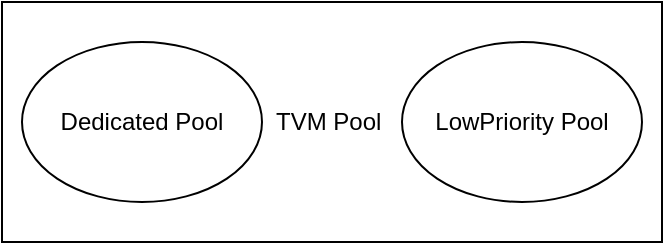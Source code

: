 <mxfile version="13.6.2" type="github">
  <diagram id="dCHcs1xFXrtLgSI9lg_W" name="Page-1">
    <mxGraphModel dx="1422" dy="762" grid="1" gridSize="10" guides="1" tooltips="1" connect="1" arrows="1" fold="1" page="1" pageScale="1" pageWidth="850" pageHeight="1100" math="0" shadow="0">
      <root>
        <mxCell id="0" />
        <mxCell id="1" parent="0" />
        <mxCell id="HskD_8p6qhML8TpnokmM-5" value="TVM Pool&amp;nbsp;" style="rounded=0;whiteSpace=wrap;html=1;" vertex="1" parent="1">
          <mxGeometry x="170" y="710" width="330" height="120" as="geometry" />
        </mxCell>
        <mxCell id="HskD_8p6qhML8TpnokmM-6" value="Dedicated Pool" style="ellipse;whiteSpace=wrap;html=1;" vertex="1" parent="1">
          <mxGeometry x="180" y="730" width="120" height="80" as="geometry" />
        </mxCell>
        <mxCell id="HskD_8p6qhML8TpnokmM-7" value="LowPriority Pool" style="ellipse;whiteSpace=wrap;html=1;" vertex="1" parent="1">
          <mxGeometry x="370" y="730" width="120" height="80" as="geometry" />
        </mxCell>
      </root>
    </mxGraphModel>
  </diagram>
</mxfile>
